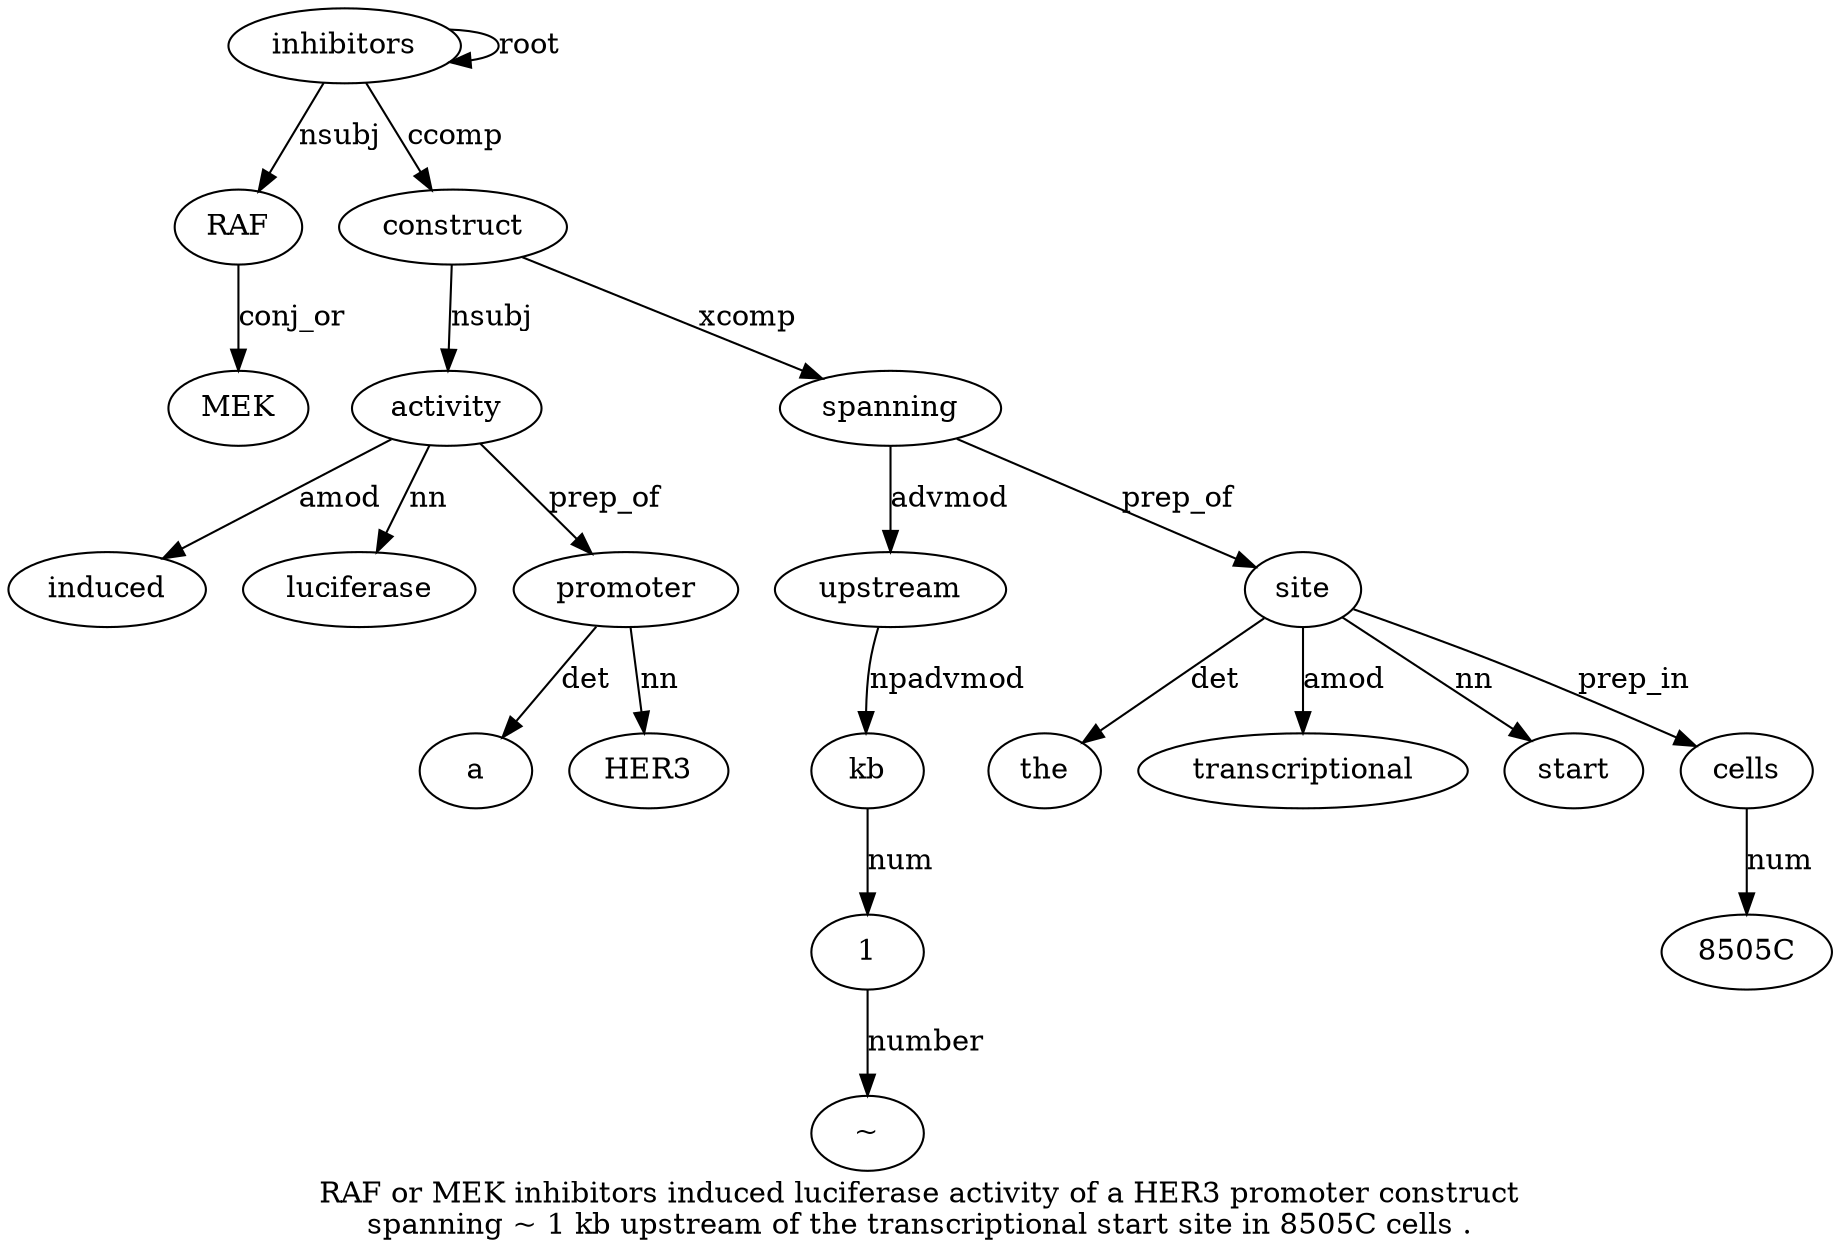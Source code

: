 digraph "RAF or MEK inhibitors induced luciferase activity of a HER3 promoter construct spanning ~ 1 kb upstream of the transcriptional start site in 8505C cells ." {
label="RAF or MEK inhibitors induced luciferase activity of a HER3 promoter construct
spanning ~ 1 kb upstream of the transcriptional start site in 8505C cells .";
inhibitors4 [style=filled, fillcolor=white, label=inhibitors];
RAF1 [style=filled, fillcolor=white, label=RAF];
inhibitors4 -> RAF1  [label=nsubj];
MEK3 [style=filled, fillcolor=white, label=MEK];
RAF1 -> MEK3  [label=conj_or];
inhibitors4 -> inhibitors4  [label=root];
activity7 [style=filled, fillcolor=white, label=activity];
induced5 [style=filled, fillcolor=white, label=induced];
activity7 -> induced5  [label=amod];
luciferase6 [style=filled, fillcolor=white, label=luciferase];
activity7 -> luciferase6  [label=nn];
construct12 [style=filled, fillcolor=white, label=construct];
construct12 -> activity7  [label=nsubj];
promoter11 [style=filled, fillcolor=white, label=promoter];
a9 [style=filled, fillcolor=white, label=a];
promoter11 -> a9  [label=det];
HER310 [style=filled, fillcolor=white, label=HER3];
promoter11 -> HER310  [label=nn];
activity7 -> promoter11  [label=prep_of];
inhibitors4 -> construct12  [label=ccomp];
spanning13 [style=filled, fillcolor=white, label=spanning];
construct12 -> spanning13  [label=xcomp];
115 [style=filled, fillcolor=white, label=1];
"~14" [style=filled, fillcolor=white, label="~"];
115 -> "~14"  [label=number];
kb16 [style=filled, fillcolor=white, label=kb];
kb16 -> 115  [label=num];
upstream17 [style=filled, fillcolor=white, label=upstream];
upstream17 -> kb16  [label=npadvmod];
spanning13 -> upstream17  [label=advmod];
site22 [style=filled, fillcolor=white, label=site];
the19 [style=filled, fillcolor=white, label=the];
site22 -> the19  [label=det];
transcriptional20 [style=filled, fillcolor=white, label=transcriptional];
site22 -> transcriptional20  [label=amod];
start21 [style=filled, fillcolor=white, label=start];
site22 -> start21  [label=nn];
spanning13 -> site22  [label=prep_of];
cells25 [style=filled, fillcolor=white, label=cells];
"8505C24" [style=filled, fillcolor=white, label="8505C"];
cells25 -> "8505C24"  [label=num];
site22 -> cells25  [label=prep_in];
}

